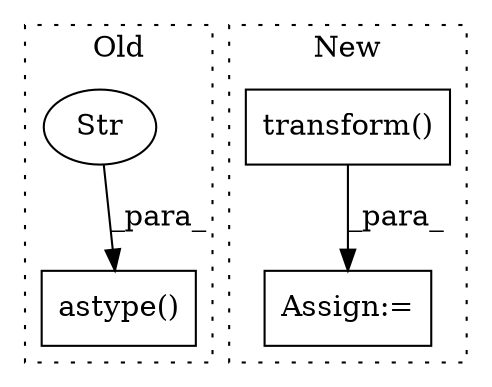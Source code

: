 digraph G {
subgraph cluster0 {
1 [label="astype()" a="75" s="7388,7484" l="87,1" shape="box"];
4 [label="Str" a="66" s="7475" l="9" shape="ellipse"];
label = "Old";
style="dotted";
}
subgraph cluster1 {
2 [label="transform()" a="75" s="7979,7997" l="15,1" shape="box"];
3 [label="Assign:=" a="68" s="7976" l="3" shape="box"];
label = "New";
style="dotted";
}
2 -> 3 [label="_para_"];
4 -> 1 [label="_para_"];
}